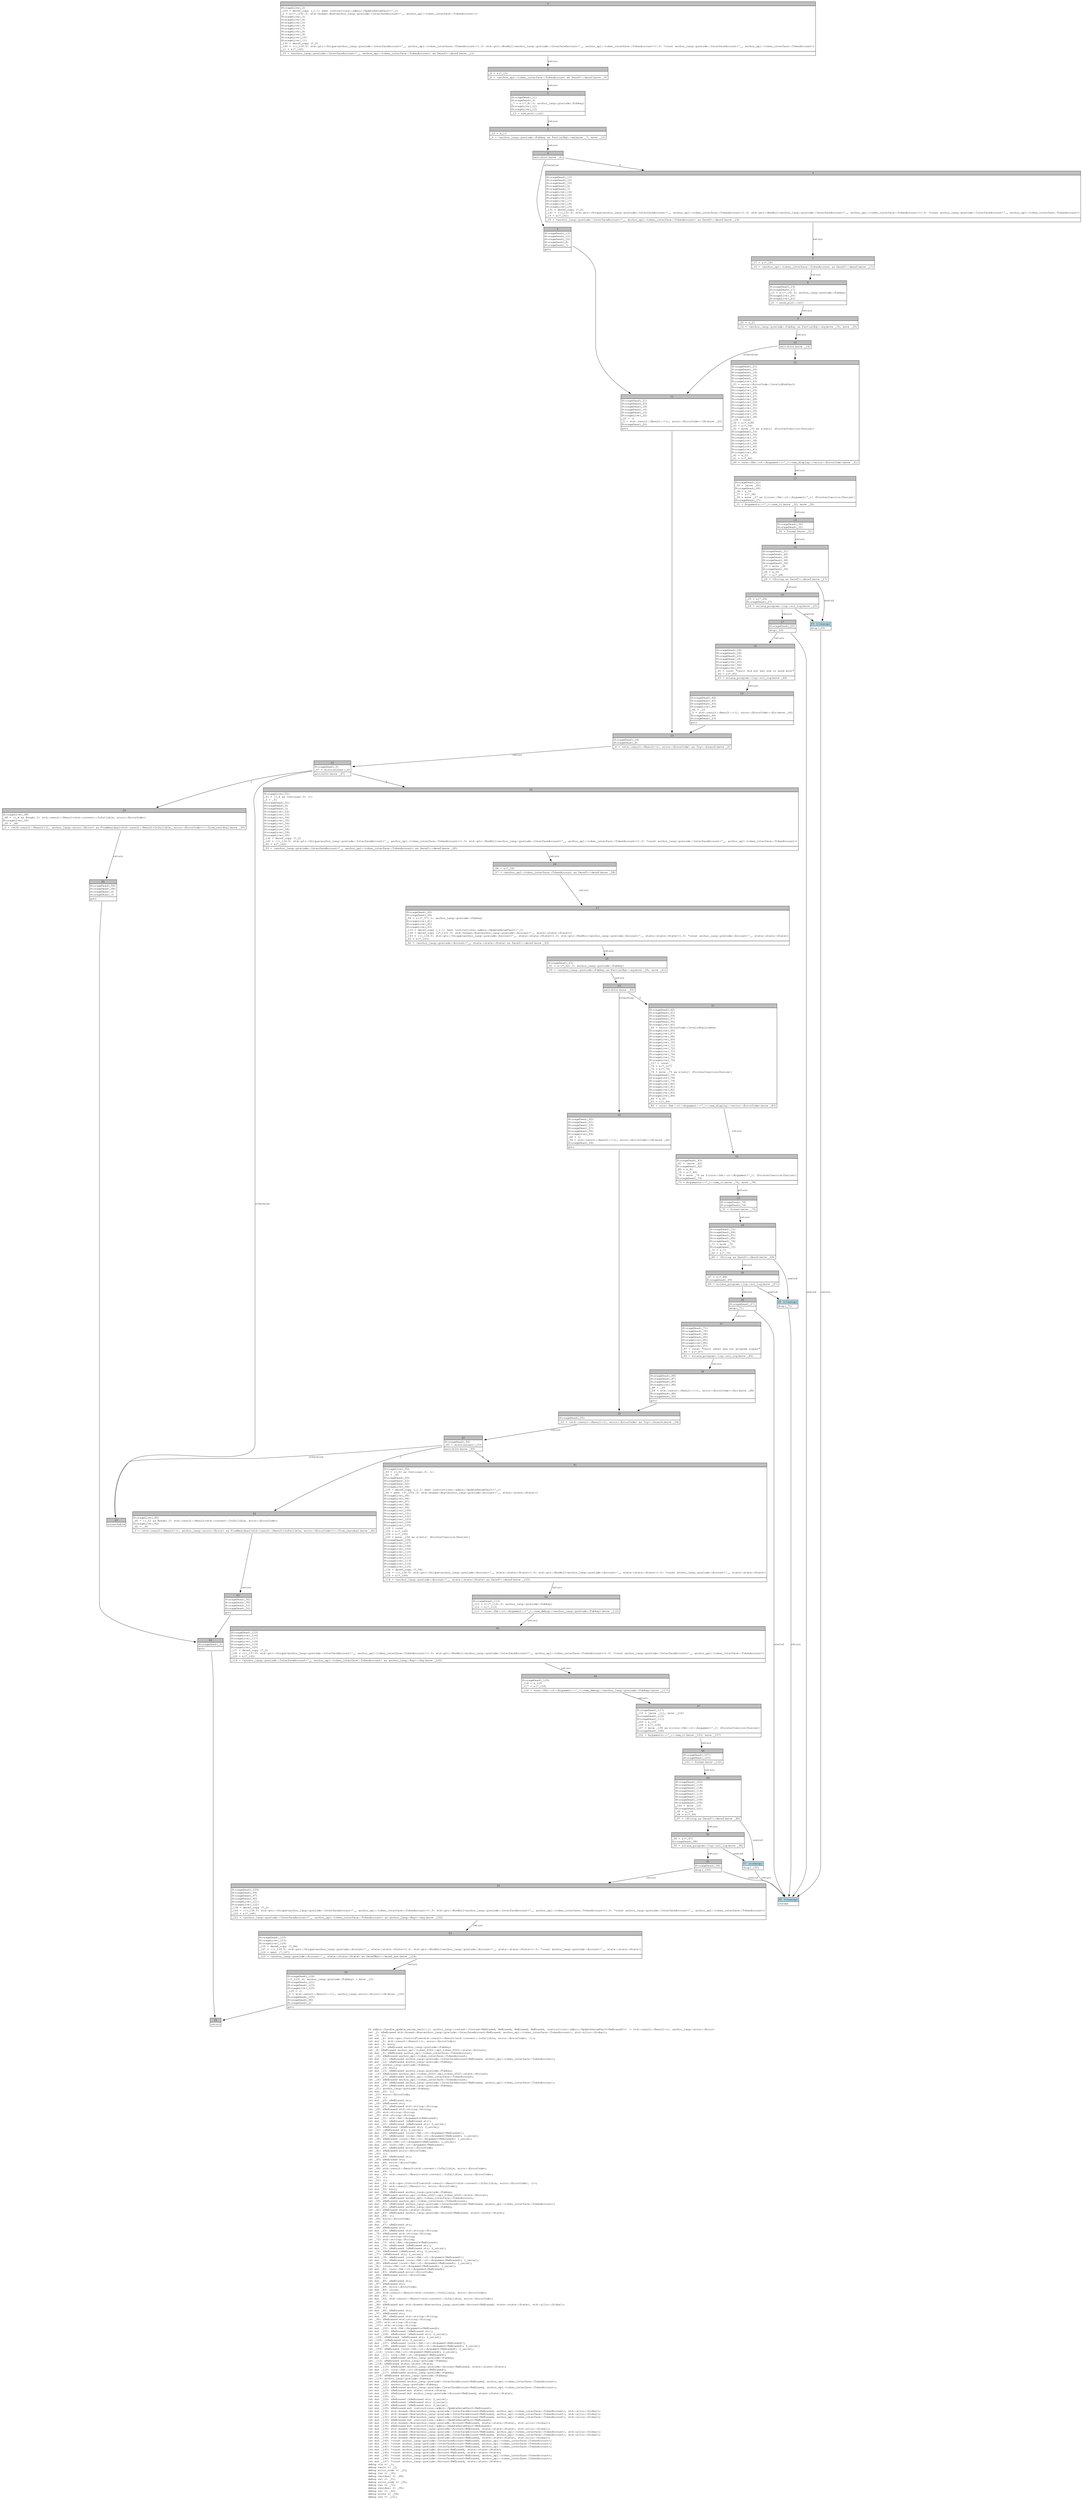 digraph Mir_0_1076 {
    graph [fontname="Courier, monospace"];
    node [fontname="Courier, monospace"];
    edge [fontname="Courier, monospace"];
    label=<fn admin::handle_update_serum_vault(_1: anchor_lang::context::Context&lt;ReErased, ReErased, ReErased, ReErased, instructions::admin::UpdateSerumVault&lt;ReErased&gt;&gt;) -&gt; std::result::Result&lt;(), anchor_lang::error::Error&gt;<br align="left"/>let _2: &amp;ReErased std::boxed::Box&lt;anchor_lang::prelude::InterfaceAccount&lt;ReErased, anchor_spl::token_interface::TokenAccount&gt;, std::alloc::Global&gt;;<br align="left"/>let _3: ();<br align="left"/>let mut _4: std::ops::ControlFlow&lt;std::result::Result&lt;std::convert::Infallible, error::ErrorCode&gt;, ()&gt;;<br align="left"/>let mut _5: std::result::Result&lt;(), error::ErrorCode&gt;;<br align="left"/>let mut _6: bool;<br align="left"/>let mut _7: &amp;ReErased anchor_lang::prelude::Pubkey;<br align="left"/>let _8: &amp;ReErased anchor_spl::token_2022::spl_token_2022::state::Account;<br align="left"/>let mut _9: &amp;ReErased anchor_spl::token_interface::TokenAccount;<br align="left"/>let _10: &amp;ReErased anchor_spl::token_interface::TokenAccount;<br align="left"/>let mut _11: &amp;ReErased anchor_lang::prelude::InterfaceAccount&lt;ReErased, anchor_spl::token_interface::TokenAccount&gt;;<br align="left"/>let mut _12: &amp;ReErased anchor_lang::prelude::Pubkey;<br align="left"/>let _13: anchor_lang::prelude::Pubkey;<br align="left"/>let mut _14: bool;<br align="left"/>let mut _15: &amp;ReErased anchor_lang::prelude::Pubkey;<br align="left"/>let _16: &amp;ReErased anchor_spl::token_2022::spl_token_2022::state::Account;<br align="left"/>let mut _17: &amp;ReErased anchor_spl::token_interface::TokenAccount;<br align="left"/>let _18: &amp;ReErased anchor_spl::token_interface::TokenAccount;<br align="left"/>let mut _19: &amp;ReErased anchor_lang::prelude::InterfaceAccount&lt;ReErased, anchor_spl::token_interface::TokenAccount&gt;;<br align="left"/>let mut _20: &amp;ReErased anchor_lang::prelude::Pubkey;<br align="left"/>let _21: anchor_lang::prelude::Pubkey;<br align="left"/>let mut _22: ();<br align="left"/>let _23: error::ErrorCode;<br align="left"/>let _24: ();<br align="left"/>let mut _25: &amp;ReErased str;<br align="left"/>let _26: &amp;ReErased str;<br align="left"/>let mut _27: &amp;ReErased std::string::String;<br align="left"/>let _28: &amp;ReErased std::string::String;<br align="left"/>let _29: std::string::String;<br align="left"/>let _30: std::string::String;<br align="left"/>let mut _31: std::fmt::Arguments&lt;ReErased&gt;;<br align="left"/>let mut _32: &amp;ReErased [&amp;ReErased str];<br align="left"/>let mut _33: &amp;ReErased [&amp;ReErased str; 2_usize];<br align="left"/>let _34: &amp;ReErased [&amp;ReErased str; 2_usize];<br align="left"/>let _35: [&amp;ReErased str; 2_usize];<br align="left"/>let mut _36: &amp;ReErased [core::fmt::rt::Argument&lt;ReErased&gt;];<br align="left"/>let mut _37: &amp;ReErased [core::fmt::rt::Argument&lt;ReErased&gt;; 1_usize];<br align="left"/>let _38: &amp;ReErased [core::fmt::rt::Argument&lt;ReErased&gt;; 1_usize];<br align="left"/>let _39: [core::fmt::rt::Argument&lt;ReErased&gt;; 1_usize];<br align="left"/>let mut _40: core::fmt::rt::Argument&lt;ReErased&gt;;<br align="left"/>let mut _41: &amp;ReErased error::ErrorCode;<br align="left"/>let _42: &amp;ReErased error::ErrorCode;<br align="left"/>let _43: ();<br align="left"/>let mut _44: &amp;ReErased str;<br align="left"/>let _45: &amp;ReErased str;<br align="left"/>let mut _46: error::ErrorCode;<br align="left"/>let mut _47: isize;<br align="left"/>let _48: std::result::Result&lt;std::convert::Infallible, error::ErrorCode&gt;;<br align="left"/>let mut _49: !;<br align="left"/>let mut _50: std::result::Result&lt;std::convert::Infallible, error::ErrorCode&gt;;<br align="left"/>let _51: ();<br align="left"/>let _52: ();<br align="left"/>let mut _53: std::ops::ControlFlow&lt;std::result::Result&lt;std::convert::Infallible, error::ErrorCode&gt;, ()&gt;;<br align="left"/>let mut _54: std::result::Result&lt;(), error::ErrorCode&gt;;<br align="left"/>let mut _55: bool;<br align="left"/>let mut _56: &amp;ReErased anchor_lang::prelude::Pubkey;<br align="left"/>let _57: &amp;ReErased anchor_spl::token_2022::spl_token_2022::state::Account;<br align="left"/>let mut _58: &amp;ReErased anchor_spl::token_interface::TokenAccount;<br align="left"/>let _59: &amp;ReErased anchor_spl::token_interface::TokenAccount;<br align="left"/>let mut _60: &amp;ReErased anchor_lang::prelude::InterfaceAccount&lt;ReErased, anchor_spl::token_interface::TokenAccount&gt;;<br align="left"/>let mut _61: &amp;ReErased anchor_lang::prelude::Pubkey;<br align="left"/>let _62: &amp;ReErased state::state::State;<br align="left"/>let mut _63: &amp;ReErased anchor_lang::prelude::Account&lt;ReErased, state::state::State&gt;;<br align="left"/>let mut _64: ();<br align="left"/>let _65: error::ErrorCode;<br align="left"/>let _66: ();<br align="left"/>let mut _67: &amp;ReErased str;<br align="left"/>let _68: &amp;ReErased str;<br align="left"/>let mut _69: &amp;ReErased std::string::String;<br align="left"/>let _70: &amp;ReErased std::string::String;<br align="left"/>let _71: std::string::String;<br align="left"/>let _72: std::string::String;<br align="left"/>let mut _73: std::fmt::Arguments&lt;ReErased&gt;;<br align="left"/>let mut _74: &amp;ReErased [&amp;ReErased str];<br align="left"/>let mut _75: &amp;ReErased [&amp;ReErased str; 2_usize];<br align="left"/>let _76: &amp;ReErased [&amp;ReErased str; 2_usize];<br align="left"/>let _77: [&amp;ReErased str; 2_usize];<br align="left"/>let mut _78: &amp;ReErased [core::fmt::rt::Argument&lt;ReErased&gt;];<br align="left"/>let mut _79: &amp;ReErased [core::fmt::rt::Argument&lt;ReErased&gt;; 1_usize];<br align="left"/>let _80: &amp;ReErased [core::fmt::rt::Argument&lt;ReErased&gt;; 1_usize];<br align="left"/>let _81: [core::fmt::rt::Argument&lt;ReErased&gt;; 1_usize];<br align="left"/>let mut _82: core::fmt::rt::Argument&lt;ReErased&gt;;<br align="left"/>let mut _83: &amp;ReErased error::ErrorCode;<br align="left"/>let _84: &amp;ReErased error::ErrorCode;<br align="left"/>let _85: ();<br align="left"/>let mut _86: &amp;ReErased str;<br align="left"/>let _87: &amp;ReErased str;<br align="left"/>let mut _88: error::ErrorCode;<br align="left"/>let mut _89: isize;<br align="left"/>let _90: std::result::Result&lt;std::convert::Infallible, error::ErrorCode&gt;;<br align="left"/>let mut _91: !;<br align="left"/>let mut _92: std::result::Result&lt;std::convert::Infallible, error::ErrorCode&gt;;<br align="left"/>let _93: ();<br align="left"/>let _94: &amp;ReErased mut std::boxed::Box&lt;anchor_lang::prelude::Account&lt;ReErased, state::state::State&gt;, std::alloc::Global&gt;;<br align="left"/>let _95: ();<br align="left"/>let mut _96: &amp;ReErased str;<br align="left"/>let _97: &amp;ReErased str;<br align="left"/>let mut _98: &amp;ReErased std::string::String;<br align="left"/>let _99: &amp;ReErased std::string::String;<br align="left"/>let _100: std::string::String;<br align="left"/>let _101: std::string::String;<br align="left"/>let mut _102: std::fmt::Arguments&lt;ReErased&gt;;<br align="left"/>let mut _103: &amp;ReErased [&amp;ReErased str];<br align="left"/>let mut _104: &amp;ReErased [&amp;ReErased str; 2_usize];<br align="left"/>let _105: &amp;ReErased [&amp;ReErased str; 2_usize];<br align="left"/>let _106: [&amp;ReErased str; 2_usize];<br align="left"/>let mut _107: &amp;ReErased [core::fmt::rt::Argument&lt;ReErased&gt;];<br align="left"/>let mut _108: &amp;ReErased [core::fmt::rt::Argument&lt;ReErased&gt;; 2_usize];<br align="left"/>let _109: &amp;ReErased [core::fmt::rt::Argument&lt;ReErased&gt;; 2_usize];<br align="left"/>let _110: [core::fmt::rt::Argument&lt;ReErased&gt;; 2_usize];<br align="left"/>let mut _111: core::fmt::rt::Argument&lt;ReErased&gt;;<br align="left"/>let mut _112: &amp;ReErased anchor_lang::prelude::Pubkey;<br align="left"/>let _113: &amp;ReErased anchor_lang::prelude::Pubkey;<br align="left"/>let _114: &amp;ReErased state::state::State;<br align="left"/>let mut _115: &amp;ReErased anchor_lang::prelude::Account&lt;ReErased, state::state::State&gt;;<br align="left"/>let mut _116: core::fmt::rt::Argument&lt;ReErased&gt;;<br align="left"/>let mut _117: &amp;ReErased anchor_lang::prelude::Pubkey;<br align="left"/>let _118: &amp;ReErased anchor_lang::prelude::Pubkey;<br align="left"/>let _119: anchor_lang::prelude::Pubkey;<br align="left"/>let mut _120: &amp;ReErased anchor_lang::prelude::InterfaceAccount&lt;ReErased, anchor_spl::token_interface::TokenAccount&gt;;<br align="left"/>let mut _121: anchor_lang::prelude::Pubkey;<br align="left"/>let mut _122: &amp;ReErased anchor_lang::prelude::InterfaceAccount&lt;ReErased, anchor_spl::token_interface::TokenAccount&gt;;<br align="left"/>let mut _123: &amp;ReErased mut state::state::State;<br align="left"/>let mut _124: &amp;ReErased mut anchor_lang::prelude::Account&lt;ReErased, state::state::State&gt;;<br align="left"/>let mut _125: ();<br align="left"/>let mut _126: &amp;ReErased [&amp;ReErased str; 2_usize];<br align="left"/>let mut _127: &amp;ReErased [&amp;ReErased str; 2_usize];<br align="left"/>let mut _128: &amp;ReErased [&amp;ReErased str; 2_usize];<br align="left"/>let mut _129: &amp;ReErased mut instructions::admin::UpdateSerumVault&lt;ReErased&gt;;<br align="left"/>let mut _130: std::boxed::Box&lt;anchor_lang::prelude::InterfaceAccount&lt;ReErased, anchor_spl::token_interface::TokenAccount&gt;, std::alloc::Global&gt;;<br align="left"/>let mut _131: std::boxed::Box&lt;anchor_lang::prelude::InterfaceAccount&lt;ReErased, anchor_spl::token_interface::TokenAccount&gt;, std::alloc::Global&gt;;<br align="left"/>let mut _132: std::boxed::Box&lt;anchor_lang::prelude::InterfaceAccount&lt;ReErased, anchor_spl::token_interface::TokenAccount&gt;, std::alloc::Global&gt;;<br align="left"/>let mut _133: &amp;ReErased mut instructions::admin::UpdateSerumVault&lt;ReErased&gt;;<br align="left"/>let mut _134: std::boxed::Box&lt;anchor_lang::prelude::Account&lt;ReErased, state::state::State&gt;, std::alloc::Global&gt;;<br align="left"/>let mut _135: &amp;ReErased mut instructions::admin::UpdateSerumVault&lt;ReErased&gt;;<br align="left"/>let mut _136: std::boxed::Box&lt;anchor_lang::prelude::Account&lt;ReErased, state::state::State&gt;, std::alloc::Global&gt;;<br align="left"/>let mut _137: std::boxed::Box&lt;anchor_lang::prelude::InterfaceAccount&lt;ReErased, anchor_spl::token_interface::TokenAccount&gt;, std::alloc::Global&gt;;<br align="left"/>let mut _138: std::boxed::Box&lt;anchor_lang::prelude::InterfaceAccount&lt;ReErased, anchor_spl::token_interface::TokenAccount&gt;, std::alloc::Global&gt;;<br align="left"/>let mut _139: std::boxed::Box&lt;anchor_lang::prelude::Account&lt;ReErased, state::state::State&gt;, std::alloc::Global&gt;;<br align="left"/>let mut _140: *const anchor_lang::prelude::InterfaceAccount&lt;ReErased, anchor_spl::token_interface::TokenAccount&gt;;<br align="left"/>let mut _141: *const anchor_lang::prelude::InterfaceAccount&lt;ReErased, anchor_spl::token_interface::TokenAccount&gt;;<br align="left"/>let mut _142: *const anchor_lang::prelude::InterfaceAccount&lt;ReErased, anchor_spl::token_interface::TokenAccount&gt;;<br align="left"/>let mut _143: *const anchor_lang::prelude::Account&lt;ReErased, state::state::State&gt;;<br align="left"/>let mut _144: *const anchor_lang::prelude::Account&lt;ReErased, state::state::State&gt;;<br align="left"/>let mut _145: *const anchor_lang::prelude::InterfaceAccount&lt;ReErased, anchor_spl::token_interface::TokenAccount&gt;;<br align="left"/>let mut _146: *const anchor_lang::prelude::InterfaceAccount&lt;ReErased, anchor_spl::token_interface::TokenAccount&gt;;<br align="left"/>let mut _147: *const anchor_lang::prelude::Account&lt;ReErased, state::state::State&gt;;<br align="left"/>debug ctx =&gt; _1;<br align="left"/>debug vault =&gt; _2;<br align="left"/>debug error_code =&gt; _23;<br align="left"/>debug res =&gt; _30;<br align="left"/>debug residual =&gt; _48;<br align="left"/>debug val =&gt; _51;<br align="left"/>debug error_code =&gt; _65;<br align="left"/>debug res =&gt; _72;<br align="left"/>debug residual =&gt; _90;<br align="left"/>debug val =&gt; _93;<br align="left"/>debug state =&gt; _94;<br align="left"/>debug res =&gt; _101;<br align="left"/>>;
    bb0__0_1076 [shape="none", label=<<table border="0" cellborder="1" cellspacing="0"><tr><td bgcolor="gray" align="center" colspan="1">0</td></tr><tr><td align="left" balign="left">StorageLive(_2)<br/>_129 = deref_copy (_1.1: &amp;mut instructions::admin::UpdateSerumVault&lt;'_&gt;)<br/>_2 = &amp;((*_129).2: std::boxed::Box&lt;anchor_lang::prelude::InterfaceAccount&lt;'_, anchor_spl::token_interface::TokenAccount&gt;&gt;)<br/>StorageLive(_3)<br/>StorageLive(_4)<br/>StorageLive(_5)<br/>StorageLive(_6)<br/>StorageLive(_7)<br/>StorageLive(_8)<br/>StorageLive(_9)<br/>StorageLive(_10)<br/>StorageLive(_11)<br/>_130 = deref_copy (*_2)<br/>_140 = (((_130.0: std::ptr::Unique&lt;anchor_lang::prelude::InterfaceAccount&lt;'_, anchor_spl::token_interface::TokenAccount&gt;&gt;).0: std::ptr::NonNull&lt;anchor_lang::prelude::InterfaceAccount&lt;'_, anchor_spl::token_interface::TokenAccount&gt;&gt;).0: *const anchor_lang::prelude::InterfaceAccount&lt;'_, anchor_spl::token_interface::TokenAccount&gt;)<br/>_11 = &amp;(*_140)<br/></td></tr><tr><td align="left">_10 = &lt;anchor_lang::prelude::InterfaceAccount&lt;'_, anchor_spl::token_interface::TokenAccount&gt; as Deref&gt;::deref(move _11)</td></tr></table>>];
    bb1__0_1076 [shape="none", label=<<table border="0" cellborder="1" cellspacing="0"><tr><td bgcolor="gray" align="center" colspan="1">1</td></tr><tr><td align="left" balign="left">_9 = &amp;(*_10)<br/></td></tr><tr><td align="left">_8 = &lt;anchor_spl::token_interface::TokenAccount as Deref&gt;::deref(move _9)</td></tr></table>>];
    bb2__0_1076 [shape="none", label=<<table border="0" cellborder="1" cellspacing="0"><tr><td bgcolor="gray" align="center" colspan="1">2</td></tr><tr><td align="left" balign="left">StorageDead(_11)<br/>StorageDead(_9)<br/>_7 = &amp;((*_8).0: anchor_lang::prelude::Pubkey)<br/>StorageLive(_12)<br/>StorageLive(_13)<br/></td></tr><tr><td align="left">_13 = srm_mint::id()</td></tr></table>>];
    bb3__0_1076 [shape="none", label=<<table border="0" cellborder="1" cellspacing="0"><tr><td bgcolor="gray" align="center" colspan="1">3</td></tr><tr><td align="left" balign="left">_12 = &amp;_13<br/></td></tr><tr><td align="left">_6 = &lt;anchor_lang::prelude::Pubkey as PartialEq&gt;::eq(move _7, move _12)</td></tr></table>>];
    bb4__0_1076 [shape="none", label=<<table border="0" cellborder="1" cellspacing="0"><tr><td bgcolor="gray" align="center" colspan="1">4</td></tr><tr><td align="left">switchInt(move _6)</td></tr></table>>];
    bb5__0_1076 [shape="none", label=<<table border="0" cellborder="1" cellspacing="0"><tr><td bgcolor="gray" align="center" colspan="1">5</td></tr><tr><td align="left" balign="left">StorageDead(_13)<br/>StorageDead(_12)<br/>StorageDead(_10)<br/>StorageDead(_8)<br/>StorageDead(_7)<br/></td></tr><tr><td align="left">goto</td></tr></table>>];
    bb6__0_1076 [shape="none", label=<<table border="0" cellborder="1" cellspacing="0"><tr><td bgcolor="gray" align="center" colspan="1">6</td></tr><tr><td align="left" balign="left">StorageDead(_13)<br/>StorageDead(_12)<br/>StorageDead(_10)<br/>StorageDead(_8)<br/>StorageDead(_7)<br/>StorageLive(_14)<br/>StorageLive(_15)<br/>StorageLive(_16)<br/>StorageLive(_17)<br/>StorageLive(_18)<br/>StorageLive(_19)<br/>_131 = deref_copy (*_2)<br/>_141 = (((_131.0: std::ptr::Unique&lt;anchor_lang::prelude::InterfaceAccount&lt;'_, anchor_spl::token_interface::TokenAccount&gt;&gt;).0: std::ptr::NonNull&lt;anchor_lang::prelude::InterfaceAccount&lt;'_, anchor_spl::token_interface::TokenAccount&gt;&gt;).0: *const anchor_lang::prelude::InterfaceAccount&lt;'_, anchor_spl::token_interface::TokenAccount&gt;)<br/>_19 = &amp;(*_141)<br/></td></tr><tr><td align="left">_18 = &lt;anchor_lang::prelude::InterfaceAccount&lt;'_, anchor_spl::token_interface::TokenAccount&gt; as Deref&gt;::deref(move _19)</td></tr></table>>];
    bb7__0_1076 [shape="none", label=<<table border="0" cellborder="1" cellspacing="0"><tr><td bgcolor="gray" align="center" colspan="1">7</td></tr><tr><td align="left" balign="left">_17 = &amp;(*_18)<br/></td></tr><tr><td align="left">_16 = &lt;anchor_spl::token_interface::TokenAccount as Deref&gt;::deref(move _17)</td></tr></table>>];
    bb8__0_1076 [shape="none", label=<<table border="0" cellborder="1" cellspacing="0"><tr><td bgcolor="gray" align="center" colspan="1">8</td></tr><tr><td align="left" balign="left">StorageDead(_19)<br/>StorageDead(_17)<br/>_15 = &amp;((*_16).0: anchor_lang::prelude::Pubkey)<br/>StorageLive(_20)<br/>StorageLive(_21)<br/></td></tr><tr><td align="left">_21 = msrm_mint::id()</td></tr></table>>];
    bb9__0_1076 [shape="none", label=<<table border="0" cellborder="1" cellspacing="0"><tr><td bgcolor="gray" align="center" colspan="1">9</td></tr><tr><td align="left" balign="left">_20 = &amp;_21<br/></td></tr><tr><td align="left">_14 = &lt;anchor_lang::prelude::Pubkey as PartialEq&gt;::eq(move _15, move _20)</td></tr></table>>];
    bb10__0_1076 [shape="none", label=<<table border="0" cellborder="1" cellspacing="0"><tr><td bgcolor="gray" align="center" colspan="1">10</td></tr><tr><td align="left">switchInt(move _14)</td></tr></table>>];
    bb11__0_1076 [shape="none", label=<<table border="0" cellborder="1" cellspacing="0"><tr><td bgcolor="gray" align="center" colspan="1">11</td></tr><tr><td align="left" balign="left">StorageDead(_21)<br/>StorageDead(_20)<br/>StorageDead(_18)<br/>StorageDead(_16)<br/>StorageDead(_15)<br/>StorageLive(_22)<br/>_22 = ()<br/>_5 = std::result::Result::&lt;(), error::ErrorCode&gt;::Ok(move _22)<br/>StorageDead(_22)<br/></td></tr><tr><td align="left">goto</td></tr></table>>];
    bb12__0_1076 [shape="none", label=<<table border="0" cellborder="1" cellspacing="0"><tr><td bgcolor="gray" align="center" colspan="1">12</td></tr><tr><td align="left" balign="left">StorageDead(_21)<br/>StorageDead(_20)<br/>StorageDead(_18)<br/>StorageDead(_16)<br/>StorageDead(_15)<br/>StorageLive(_23)<br/>_23 = error::ErrorCode::InvalidSrmVault<br/>StorageLive(_24)<br/>StorageLive(_25)<br/>StorageLive(_26)<br/>StorageLive(_27)<br/>StorageLive(_28)<br/>StorageLive(_29)<br/>StorageLive(_30)<br/>StorageLive(_31)<br/>StorageLive(_32)<br/>StorageLive(_33)<br/>StorageLive(_34)<br/>_128 = const _<br/>_34 = &amp;(*_128)<br/>_33 = &amp;(*_34)<br/>_32 = move _33 as &amp;[&amp;str] (PointerCoercion(Unsize))<br/>StorageDead(_33)<br/>StorageLive(_36)<br/>StorageLive(_37)<br/>StorageLive(_38)<br/>StorageLive(_39)<br/>StorageLive(_40)<br/>StorageLive(_41)<br/>StorageLive(_42)<br/>_42 = &amp;_23<br/>_41 = &amp;(*_42)<br/></td></tr><tr><td align="left">_40 = core::fmt::rt::Argument::&lt;'_&gt;::new_display::&lt;error::ErrorCode&gt;(move _41)</td></tr></table>>];
    bb13__0_1076 [shape="none", label=<<table border="0" cellborder="1" cellspacing="0"><tr><td bgcolor="gray" align="center" colspan="1">13</td></tr><tr><td align="left" balign="left">StorageDead(_41)<br/>_39 = [move _40]<br/>StorageDead(_40)<br/>_38 = &amp;_39<br/>_37 = &amp;(*_38)<br/>_36 = move _37 as &amp;[core::fmt::rt::Argument&lt;'_&gt;] (PointerCoercion(Unsize))<br/>StorageDead(_37)<br/></td></tr><tr><td align="left">_31 = Arguments::&lt;'_&gt;::new_v1(move _32, move _36)</td></tr></table>>];
    bb14__0_1076 [shape="none", label=<<table border="0" cellborder="1" cellspacing="0"><tr><td bgcolor="gray" align="center" colspan="1">14</td></tr><tr><td align="left" balign="left">StorageDead(_36)<br/>StorageDead(_32)<br/></td></tr><tr><td align="left">_30 = format(move _31)</td></tr></table>>];
    bb15__0_1076 [shape="none", label=<<table border="0" cellborder="1" cellspacing="0"><tr><td bgcolor="gray" align="center" colspan="1">15</td></tr><tr><td align="left" balign="left">StorageDead(_31)<br/>StorageDead(_42)<br/>StorageDead(_39)<br/>StorageDead(_38)<br/>StorageDead(_34)<br/>_29 = move _30<br/>StorageDead(_30)<br/>_28 = &amp;_29<br/>_27 = &amp;(*_28)<br/></td></tr><tr><td align="left">_26 = &lt;String as Deref&gt;::deref(move _27)</td></tr></table>>];
    bb16__0_1076 [shape="none", label=<<table border="0" cellborder="1" cellspacing="0"><tr><td bgcolor="gray" align="center" colspan="1">16</td></tr><tr><td align="left" balign="left">_25 = &amp;(*_26)<br/>StorageDead(_27)<br/></td></tr><tr><td align="left">_24 = solana_program::log::sol_log(move _25)</td></tr></table>>];
    bb17__0_1076 [shape="none", label=<<table border="0" cellborder="1" cellspacing="0"><tr><td bgcolor="gray" align="center" colspan="1">17</td></tr><tr><td align="left" balign="left">StorageDead(_25)<br/></td></tr><tr><td align="left">drop(_29)</td></tr></table>>];
    bb18__0_1076 [shape="none", label=<<table border="0" cellborder="1" cellspacing="0"><tr><td bgcolor="gray" align="center" colspan="1">18</td></tr><tr><td align="left" balign="left">StorageDead(_29)<br/>StorageDead(_28)<br/>StorageDead(_26)<br/>StorageDead(_24)<br/>StorageLive(_43)<br/>StorageLive(_44)<br/>StorageLive(_45)<br/>_45 = const &quot;vault did not hav srm or msrm mint&quot;<br/>_44 = &amp;(*_45)<br/></td></tr><tr><td align="left">_43 = solana_program::log::sol_log(move _44)</td></tr></table>>];
    bb19__0_1076 [shape="none", label=<<table border="0" cellborder="1" cellspacing="0"><tr><td bgcolor="gray" align="center" colspan="1">19</td></tr><tr><td align="left" balign="left">StorageDead(_44)<br/>StorageDead(_45)<br/>StorageDead(_43)<br/>StorageLive(_46)<br/>_46 = _23<br/>_5 = std::result::Result::&lt;(), error::ErrorCode&gt;::Err(move _46)<br/>StorageDead(_46)<br/>StorageDead(_23)<br/></td></tr><tr><td align="left">goto</td></tr></table>>];
    bb20__0_1076 [shape="none", label=<<table border="0" cellborder="1" cellspacing="0"><tr><td bgcolor="gray" align="center" colspan="1">20</td></tr><tr><td align="left" balign="left">StorageDead(_14)<br/>StorageDead(_6)<br/></td></tr><tr><td align="left">_4 = &lt;std::result::Result&lt;(), error::ErrorCode&gt; as Try&gt;::branch(move _5)</td></tr></table>>];
    bb21__0_1076 [shape="none", label=<<table border="0" cellborder="1" cellspacing="0"><tr><td bgcolor="gray" align="center" colspan="1">21</td></tr><tr><td align="left" balign="left">StorageDead(_5)<br/>_47 = discriminant(_4)<br/></td></tr><tr><td align="left">switchInt(move _47)</td></tr></table>>];
    bb22__0_1076 [shape="none", label=<<table border="0" cellborder="1" cellspacing="0"><tr><td bgcolor="gray" align="center" colspan="1">22</td></tr><tr><td align="left" balign="left">StorageLive(_51)<br/>_51 = ((_4 as Continue).0: ())<br/>_3 = _51<br/>StorageDead(_51)<br/>StorageDead(_4)<br/>StorageDead(_3)<br/>StorageLive(_52)<br/>StorageLive(_53)<br/>StorageLive(_54)<br/>StorageLive(_55)<br/>StorageLive(_56)<br/>StorageLive(_57)<br/>StorageLive(_58)<br/>StorageLive(_59)<br/>StorageLive(_60)<br/>_132 = deref_copy (*_2)<br/>_142 = (((_132.0: std::ptr::Unique&lt;anchor_lang::prelude::InterfaceAccount&lt;'_, anchor_spl::token_interface::TokenAccount&gt;&gt;).0: std::ptr::NonNull&lt;anchor_lang::prelude::InterfaceAccount&lt;'_, anchor_spl::token_interface::TokenAccount&gt;&gt;).0: *const anchor_lang::prelude::InterfaceAccount&lt;'_, anchor_spl::token_interface::TokenAccount&gt;)<br/>_60 = &amp;(*_142)<br/></td></tr><tr><td align="left">_59 = &lt;anchor_lang::prelude::InterfaceAccount&lt;'_, anchor_spl::token_interface::TokenAccount&gt; as Deref&gt;::deref(move _60)</td></tr></table>>];
    bb23__0_1076 [shape="none", label=<<table border="0" cellborder="1" cellspacing="0"><tr><td bgcolor="gray" align="center" colspan="1">23</td></tr><tr><td align="left">unreachable</td></tr></table>>];
    bb24__0_1076 [shape="none", label=<<table border="0" cellborder="1" cellspacing="0"><tr><td bgcolor="gray" align="center" colspan="1">24</td></tr><tr><td align="left" balign="left">StorageLive(_48)<br/>_48 = ((_4 as Break).0: std::result::Result&lt;std::convert::Infallible, error::ErrorCode&gt;)<br/>StorageLive(_50)<br/>_50 = _48<br/></td></tr><tr><td align="left">_0 = &lt;std::result::Result&lt;(), anchor_lang::error::Error&gt; as FromResidual&lt;std::result::Result&lt;Infallible, error::ErrorCode&gt;&gt;&gt;::from_residual(move _50)</td></tr></table>>];
    bb25__0_1076 [shape="none", label=<<table border="0" cellborder="1" cellspacing="0"><tr><td bgcolor="gray" align="center" colspan="1">25</td></tr><tr><td align="left" balign="left">StorageDead(_50)<br/>StorageDead(_48)<br/>StorageDead(_4)<br/>StorageDead(_3)<br/></td></tr><tr><td align="left">goto</td></tr></table>>];
    bb26__0_1076 [shape="none", label=<<table border="0" cellborder="1" cellspacing="0"><tr><td bgcolor="gray" align="center" colspan="1">26</td></tr><tr><td align="left" balign="left">_58 = &amp;(*_59)<br/></td></tr><tr><td align="left">_57 = &lt;anchor_spl::token_interface::TokenAccount as Deref&gt;::deref(move _58)</td></tr></table>>];
    bb27__0_1076 [shape="none", label=<<table border="0" cellborder="1" cellspacing="0"><tr><td bgcolor="gray" align="center" colspan="1">27</td></tr><tr><td align="left" balign="left">StorageDead(_60)<br/>StorageDead(_58)<br/>_56 = &amp;((*_57).1: anchor_lang::prelude::Pubkey)<br/>StorageLive(_61)<br/>StorageLive(_62)<br/>StorageLive(_63)<br/>_133 = deref_copy (_1.1: &amp;mut instructions::admin::UpdateSerumVault&lt;'_&gt;)<br/>_134 = deref_copy ((*_133).0: std::boxed::Box&lt;anchor_lang::prelude::Account&lt;'_, state::state::State&gt;&gt;)<br/>_143 = (((_134.0: std::ptr::Unique&lt;anchor_lang::prelude::Account&lt;'_, state::state::State&gt;&gt;).0: std::ptr::NonNull&lt;anchor_lang::prelude::Account&lt;'_, state::state::State&gt;&gt;).0: *const anchor_lang::prelude::Account&lt;'_, state::state::State&gt;)<br/>_63 = &amp;(*_143)<br/></td></tr><tr><td align="left">_62 = &lt;anchor_lang::prelude::Account&lt;'_, state::state::State&gt; as Deref&gt;::deref(move _63)</td></tr></table>>];
    bb28__0_1076 [shape="none", label=<<table border="0" cellborder="1" cellspacing="0"><tr><td bgcolor="gray" align="center" colspan="1">28</td></tr><tr><td align="left" balign="left">StorageDead(_63)<br/>_61 = &amp;((*_62).3: anchor_lang::prelude::Pubkey)<br/></td></tr><tr><td align="left">_55 = &lt;anchor_lang::prelude::Pubkey as PartialEq&gt;::eq(move _56, move _61)</td></tr></table>>];
    bb29__0_1076 [shape="none", label=<<table border="0" cellborder="1" cellspacing="0"><tr><td bgcolor="gray" align="center" colspan="1">29</td></tr><tr><td align="left">switchInt(move _55)</td></tr></table>>];
    bb30__0_1076 [shape="none", label=<<table border="0" cellborder="1" cellspacing="0"><tr><td bgcolor="gray" align="center" colspan="1">30</td></tr><tr><td align="left" balign="left">StorageDead(_62)<br/>StorageDead(_61)<br/>StorageDead(_59)<br/>StorageDead(_57)<br/>StorageDead(_56)<br/>StorageLive(_64)<br/>_64 = ()<br/>_54 = std::result::Result::&lt;(), error::ErrorCode&gt;::Ok(move _64)<br/>StorageDead(_64)<br/></td></tr><tr><td align="left">goto</td></tr></table>>];
    bb31__0_1076 [shape="none", label=<<table border="0" cellborder="1" cellspacing="0"><tr><td bgcolor="gray" align="center" colspan="1">31</td></tr><tr><td align="left" balign="left">StorageDead(_62)<br/>StorageDead(_61)<br/>StorageDead(_59)<br/>StorageDead(_57)<br/>StorageDead(_56)<br/>StorageLive(_65)<br/>_65 = error::ErrorCode::InvalidVaultOwner<br/>StorageLive(_66)<br/>StorageLive(_67)<br/>StorageLive(_68)<br/>StorageLive(_69)<br/>StorageLive(_70)<br/>StorageLive(_71)<br/>StorageLive(_72)<br/>StorageLive(_73)<br/>StorageLive(_74)<br/>StorageLive(_75)<br/>StorageLive(_76)<br/>_127 = const _<br/>_76 = &amp;(*_127)<br/>_75 = &amp;(*_76)<br/>_74 = move _75 as &amp;[&amp;str] (PointerCoercion(Unsize))<br/>StorageDead(_75)<br/>StorageLive(_78)<br/>StorageLive(_79)<br/>StorageLive(_80)<br/>StorageLive(_81)<br/>StorageLive(_82)<br/>StorageLive(_83)<br/>StorageLive(_84)<br/>_84 = &amp;_65<br/>_83 = &amp;(*_84)<br/></td></tr><tr><td align="left">_82 = core::fmt::rt::Argument::&lt;'_&gt;::new_display::&lt;error::ErrorCode&gt;(move _83)</td></tr></table>>];
    bb32__0_1076 [shape="none", label=<<table border="0" cellborder="1" cellspacing="0"><tr><td bgcolor="gray" align="center" colspan="1">32</td></tr><tr><td align="left" balign="left">StorageDead(_83)<br/>_81 = [move _82]<br/>StorageDead(_82)<br/>_80 = &amp;_81<br/>_79 = &amp;(*_80)<br/>_78 = move _79 as &amp;[core::fmt::rt::Argument&lt;'_&gt;] (PointerCoercion(Unsize))<br/>StorageDead(_79)<br/></td></tr><tr><td align="left">_73 = Arguments::&lt;'_&gt;::new_v1(move _74, move _78)</td></tr></table>>];
    bb33__0_1076 [shape="none", label=<<table border="0" cellborder="1" cellspacing="0"><tr><td bgcolor="gray" align="center" colspan="1">33</td></tr><tr><td align="left" balign="left">StorageDead(_78)<br/>StorageDead(_74)<br/></td></tr><tr><td align="left">_72 = format(move _73)</td></tr></table>>];
    bb34__0_1076 [shape="none", label=<<table border="0" cellborder="1" cellspacing="0"><tr><td bgcolor="gray" align="center" colspan="1">34</td></tr><tr><td align="left" balign="left">StorageDead(_73)<br/>StorageDead(_84)<br/>StorageDead(_81)<br/>StorageDead(_80)<br/>StorageDead(_76)<br/>_71 = move _72<br/>StorageDead(_72)<br/>_70 = &amp;_71<br/>_69 = &amp;(*_70)<br/></td></tr><tr><td align="left">_68 = &lt;String as Deref&gt;::deref(move _69)</td></tr></table>>];
    bb35__0_1076 [shape="none", label=<<table border="0" cellborder="1" cellspacing="0"><tr><td bgcolor="gray" align="center" colspan="1">35</td></tr><tr><td align="left" balign="left">_67 = &amp;(*_68)<br/>StorageDead(_69)<br/></td></tr><tr><td align="left">_66 = solana_program::log::sol_log(move _67)</td></tr></table>>];
    bb36__0_1076 [shape="none", label=<<table border="0" cellborder="1" cellspacing="0"><tr><td bgcolor="gray" align="center" colspan="1">36</td></tr><tr><td align="left" balign="left">StorageDead(_67)<br/></td></tr><tr><td align="left">drop(_71)</td></tr></table>>];
    bb37__0_1076 [shape="none", label=<<table border="0" cellborder="1" cellspacing="0"><tr><td bgcolor="gray" align="center" colspan="1">37</td></tr><tr><td align="left" balign="left">StorageDead(_71)<br/>StorageDead(_70)<br/>StorageDead(_68)<br/>StorageDead(_66)<br/>StorageLive(_85)<br/>StorageLive(_86)<br/>StorageLive(_87)<br/>_87 = const &quot;vault owner was not program signer&quot;<br/>_86 = &amp;(*_87)<br/></td></tr><tr><td align="left">_85 = solana_program::log::sol_log(move _86)</td></tr></table>>];
    bb38__0_1076 [shape="none", label=<<table border="0" cellborder="1" cellspacing="0"><tr><td bgcolor="gray" align="center" colspan="1">38</td></tr><tr><td align="left" balign="left">StorageDead(_86)<br/>StorageDead(_87)<br/>StorageDead(_85)<br/>StorageLive(_88)<br/>_88 = _65<br/>_54 = std::result::Result::&lt;(), error::ErrorCode&gt;::Err(move _88)<br/>StorageDead(_88)<br/>StorageDead(_65)<br/></td></tr><tr><td align="left">goto</td></tr></table>>];
    bb39__0_1076 [shape="none", label=<<table border="0" cellborder="1" cellspacing="0"><tr><td bgcolor="gray" align="center" colspan="1">39</td></tr><tr><td align="left" balign="left">StorageDead(_55)<br/></td></tr><tr><td align="left">_53 = &lt;std::result::Result&lt;(), error::ErrorCode&gt; as Try&gt;::branch(move _54)</td></tr></table>>];
    bb40__0_1076 [shape="none", label=<<table border="0" cellborder="1" cellspacing="0"><tr><td bgcolor="gray" align="center" colspan="1">40</td></tr><tr><td align="left" balign="left">StorageDead(_54)<br/>_89 = discriminant(_53)<br/></td></tr><tr><td align="left">switchInt(move _89)</td></tr></table>>];
    bb41__0_1076 [shape="none", label=<<table border="0" cellborder="1" cellspacing="0"><tr><td bgcolor="gray" align="center" colspan="1">41</td></tr><tr><td align="left" balign="left">StorageLive(_93)<br/>_93 = ((_53 as Continue).0: ())<br/>_52 = _93<br/>StorageDead(_93)<br/>StorageDead(_53)<br/>StorageDead(_52)<br/>StorageLive(_94)<br/>_135 = deref_copy (_1.1: &amp;mut instructions::admin::UpdateSerumVault&lt;'_&gt;)<br/>_94 = &amp;mut ((*_135).0: std::boxed::Box&lt;anchor_lang::prelude::Account&lt;'_, state::state::State&gt;&gt;)<br/>StorageLive(_95)<br/>StorageLive(_96)<br/>StorageLive(_97)<br/>StorageLive(_98)<br/>StorageLive(_99)<br/>StorageLive(_100)<br/>StorageLive(_101)<br/>StorageLive(_102)<br/>StorageLive(_103)<br/>StorageLive(_104)<br/>StorageLive(_105)<br/>_126 = const _<br/>_105 = &amp;(*_126)<br/>_104 = &amp;(*_105)<br/>_103 = move _104 as &amp;[&amp;str] (PointerCoercion(Unsize))<br/>StorageDead(_104)<br/>StorageLive(_107)<br/>StorageLive(_108)<br/>StorageLive(_109)<br/>StorageLive(_110)<br/>StorageLive(_111)<br/>StorageLive(_112)<br/>StorageLive(_113)<br/>StorageLive(_114)<br/>StorageLive(_115)<br/>_136 = deref_copy (*_94)<br/>_144 = (((_136.0: std::ptr::Unique&lt;anchor_lang::prelude::Account&lt;'_, state::state::State&gt;&gt;).0: std::ptr::NonNull&lt;anchor_lang::prelude::Account&lt;'_, state::state::State&gt;&gt;).0: *const anchor_lang::prelude::Account&lt;'_, state::state::State&gt;)<br/>_115 = &amp;(*_144)<br/></td></tr><tr><td align="left">_114 = &lt;anchor_lang::prelude::Account&lt;'_, state::state::State&gt; as Deref&gt;::deref(move _115)</td></tr></table>>];
    bb42__0_1076 [shape="none", label=<<table border="0" cellborder="1" cellspacing="0"><tr><td bgcolor="gray" align="center" colspan="1">42</td></tr><tr><td align="left" balign="left">StorageLive(_90)<br/>_90 = ((_53 as Break).0: std::result::Result&lt;std::convert::Infallible, error::ErrorCode&gt;)<br/>StorageLive(_92)<br/>_92 = _90<br/></td></tr><tr><td align="left">_0 = &lt;std::result::Result&lt;(), anchor_lang::error::Error&gt; as FromResidual&lt;std::result::Result&lt;Infallible, error::ErrorCode&gt;&gt;&gt;::from_residual(move _92)</td></tr></table>>];
    bb43__0_1076 [shape="none", label=<<table border="0" cellborder="1" cellspacing="0"><tr><td bgcolor="gray" align="center" colspan="1">43</td></tr><tr><td align="left" balign="left">StorageDead(_92)<br/>StorageDead(_90)<br/>StorageDead(_53)<br/>StorageDead(_52)<br/></td></tr><tr><td align="left">goto</td></tr></table>>];
    bb44__0_1076 [shape="none", label=<<table border="0" cellborder="1" cellspacing="0"><tr><td bgcolor="gray" align="center" colspan="1">44</td></tr><tr><td align="left" balign="left">StorageDead(_115)<br/>_113 = &amp;((*_114).4: anchor_lang::prelude::Pubkey)<br/>_112 = &amp;(*_113)<br/></td></tr><tr><td align="left">_111 = core::fmt::rt::Argument::&lt;'_&gt;::new_debug::&lt;anchor_lang::prelude::Pubkey&gt;(move _112)</td></tr></table>>];
    bb45__0_1076 [shape="none", label=<<table border="0" cellborder="1" cellspacing="0"><tr><td bgcolor="gray" align="center" colspan="1">45</td></tr><tr><td align="left" balign="left">StorageDead(_112)<br/>StorageLive(_116)<br/>StorageLive(_117)<br/>StorageLive(_118)<br/>StorageLive(_119)<br/>StorageLive(_120)<br/>_137 = deref_copy (*_2)<br/>_145 = (((_137.0: std::ptr::Unique&lt;anchor_lang::prelude::InterfaceAccount&lt;'_, anchor_spl::token_interface::TokenAccount&gt;&gt;).0: std::ptr::NonNull&lt;anchor_lang::prelude::InterfaceAccount&lt;'_, anchor_spl::token_interface::TokenAccount&gt;&gt;).0: *const anchor_lang::prelude::InterfaceAccount&lt;'_, anchor_spl::token_interface::TokenAccount&gt;)<br/>_120 = &amp;(*_145)<br/></td></tr><tr><td align="left">_119 = &lt;anchor_lang::prelude::InterfaceAccount&lt;'_, anchor_spl::token_interface::TokenAccount&gt; as anchor_lang::Key&gt;::key(move _120)</td></tr></table>>];
    bb46__0_1076 [shape="none", label=<<table border="0" cellborder="1" cellspacing="0"><tr><td bgcolor="gray" align="center" colspan="1">46</td></tr><tr><td align="left" balign="left">StorageDead(_120)<br/>_118 = &amp;_119<br/>_117 = &amp;(*_118)<br/></td></tr><tr><td align="left">_116 = core::fmt::rt::Argument::&lt;'_&gt;::new_debug::&lt;anchor_lang::prelude::Pubkey&gt;(move _117)</td></tr></table>>];
    bb47__0_1076 [shape="none", label=<<table border="0" cellborder="1" cellspacing="0"><tr><td bgcolor="gray" align="center" colspan="1">47</td></tr><tr><td align="left" balign="left">StorageDead(_117)<br/>_110 = [move _111, move _116]<br/>StorageDead(_116)<br/>StorageDead(_111)<br/>_109 = &amp;_110<br/>_108 = &amp;(*_109)<br/>_107 = move _108 as &amp;[core::fmt::rt::Argument&lt;'_&gt;] (PointerCoercion(Unsize))<br/>StorageDead(_108)<br/></td></tr><tr><td align="left">_102 = Arguments::&lt;'_&gt;::new_v1(move _103, move _107)</td></tr></table>>];
    bb48__0_1076 [shape="none", label=<<table border="0" cellborder="1" cellspacing="0"><tr><td bgcolor="gray" align="center" colspan="1">48</td></tr><tr><td align="left" balign="left">StorageDead(_107)<br/>StorageDead(_103)<br/></td></tr><tr><td align="left">_101 = format(move _102)</td></tr></table>>];
    bb49__0_1076 [shape="none", label=<<table border="0" cellborder="1" cellspacing="0"><tr><td bgcolor="gray" align="center" colspan="1">49</td></tr><tr><td align="left" balign="left">StorageDead(_102)<br/>StorageDead(_119)<br/>StorageDead(_118)<br/>StorageDead(_114)<br/>StorageDead(_113)<br/>StorageDead(_110)<br/>StorageDead(_109)<br/>StorageDead(_105)<br/>_100 = move _101<br/>StorageDead(_101)<br/>_99 = &amp;_100<br/>_98 = &amp;(*_99)<br/></td></tr><tr><td align="left">_97 = &lt;String as Deref&gt;::deref(move _98)</td></tr></table>>];
    bb50__0_1076 [shape="none", label=<<table border="0" cellborder="1" cellspacing="0"><tr><td bgcolor="gray" align="center" colspan="1">50</td></tr><tr><td align="left" balign="left">_96 = &amp;(*_97)<br/>StorageDead(_98)<br/></td></tr><tr><td align="left">_95 = solana_program::log::sol_log(move _96)</td></tr></table>>];
    bb51__0_1076 [shape="none", label=<<table border="0" cellborder="1" cellspacing="0"><tr><td bgcolor="gray" align="center" colspan="1">51</td></tr><tr><td align="left" balign="left">StorageDead(_96)<br/></td></tr><tr><td align="left">drop(_100)</td></tr></table>>];
    bb52__0_1076 [shape="none", label=<<table border="0" cellborder="1" cellspacing="0"><tr><td bgcolor="gray" align="center" colspan="1">52</td></tr><tr><td align="left" balign="left">StorageDead(_100)<br/>StorageDead(_99)<br/>StorageDead(_97)<br/>StorageDead(_95)<br/>StorageLive(_121)<br/>StorageLive(_122)<br/>_138 = deref_copy (*_2)<br/>_146 = (((_138.0: std::ptr::Unique&lt;anchor_lang::prelude::InterfaceAccount&lt;'_, anchor_spl::token_interface::TokenAccount&gt;&gt;).0: std::ptr::NonNull&lt;anchor_lang::prelude::InterfaceAccount&lt;'_, anchor_spl::token_interface::TokenAccount&gt;&gt;).0: *const anchor_lang::prelude::InterfaceAccount&lt;'_, anchor_spl::token_interface::TokenAccount&gt;)<br/>_122 = &amp;(*_146)<br/></td></tr><tr><td align="left">_121 = &lt;anchor_lang::prelude::InterfaceAccount&lt;'_, anchor_spl::token_interface::TokenAccount&gt; as anchor_lang::Key&gt;::key(move _122)</td></tr></table>>];
    bb53__0_1076 [shape="none", label=<<table border="0" cellborder="1" cellspacing="0"><tr><td bgcolor="gray" align="center" colspan="1">53</td></tr><tr><td align="left" balign="left">StorageDead(_122)<br/>StorageLive(_123)<br/>StorageLive(_124)<br/>_139 = deref_copy (*_94)<br/>_147 = (((_139.0: std::ptr::Unique&lt;anchor_lang::prelude::Account&lt;'_, state::state::State&gt;&gt;).0: std::ptr::NonNull&lt;anchor_lang::prelude::Account&lt;'_, state::state::State&gt;&gt;).0: *const anchor_lang::prelude::Account&lt;'_, state::state::State&gt;)<br/>_124 = &amp;mut (*_147)<br/></td></tr><tr><td align="left">_123 = &lt;anchor_lang::prelude::Account&lt;'_, state::state::State&gt; as DerefMut&gt;::deref_mut(move _124)</td></tr></table>>];
    bb54__0_1076 [shape="none", label=<<table border="0" cellborder="1" cellspacing="0"><tr><td bgcolor="gray" align="center" colspan="1">54</td></tr><tr><td align="left" balign="left">StorageDead(_124)<br/>((*_123).4: anchor_lang::prelude::Pubkey) = move _121<br/>StorageDead(_121)<br/>StorageDead(_123)<br/>StorageLive(_125)<br/>_125 = ()<br/>_0 = std::result::Result::&lt;(), anchor_lang::error::Error&gt;::Ok(move _125)<br/>StorageDead(_125)<br/>StorageDead(_94)<br/>StorageDead(_2)<br/></td></tr><tr><td align="left">goto</td></tr></table>>];
    bb55__0_1076 [shape="none", label=<<table border="0" cellborder="1" cellspacing="0"><tr><td bgcolor="gray" align="center" colspan="1">55</td></tr><tr><td align="left" balign="left">StorageDead(_2)<br/></td></tr><tr><td align="left">goto</td></tr></table>>];
    bb56__0_1076 [shape="none", label=<<table border="0" cellborder="1" cellspacing="0"><tr><td bgcolor="gray" align="center" colspan="1">56</td></tr><tr><td align="left">return</td></tr></table>>];
    bb57__0_1076 [shape="none", label=<<table border="0" cellborder="1" cellspacing="0"><tr><td bgcolor="lightblue" align="center" colspan="1">57 (cleanup)</td></tr><tr><td align="left">drop(_100)</td></tr></table>>];
    bb58__0_1076 [shape="none", label=<<table border="0" cellborder="1" cellspacing="0"><tr><td bgcolor="lightblue" align="center" colspan="1">58 (cleanup)</td></tr><tr><td align="left">drop(_71)</td></tr></table>>];
    bb59__0_1076 [shape="none", label=<<table border="0" cellborder="1" cellspacing="0"><tr><td bgcolor="lightblue" align="center" colspan="1">59 (cleanup)</td></tr><tr><td align="left">drop(_29)</td></tr></table>>];
    bb60__0_1076 [shape="none", label=<<table border="0" cellborder="1" cellspacing="0"><tr><td bgcolor="lightblue" align="center" colspan="1">60 (cleanup)</td></tr><tr><td align="left">resume</td></tr></table>>];
    bb0__0_1076 -> bb1__0_1076 [label="return"];
    bb1__0_1076 -> bb2__0_1076 [label="return"];
    bb2__0_1076 -> bb3__0_1076 [label="return"];
    bb3__0_1076 -> bb4__0_1076 [label="return"];
    bb4__0_1076 -> bb6__0_1076 [label="0"];
    bb4__0_1076 -> bb5__0_1076 [label="otherwise"];
    bb5__0_1076 -> bb11__0_1076 [label=""];
    bb6__0_1076 -> bb7__0_1076 [label="return"];
    bb7__0_1076 -> bb8__0_1076 [label="return"];
    bb8__0_1076 -> bb9__0_1076 [label="return"];
    bb9__0_1076 -> bb10__0_1076 [label="return"];
    bb10__0_1076 -> bb12__0_1076 [label="0"];
    bb10__0_1076 -> bb11__0_1076 [label="otherwise"];
    bb11__0_1076 -> bb20__0_1076 [label=""];
    bb12__0_1076 -> bb13__0_1076 [label="return"];
    bb13__0_1076 -> bb14__0_1076 [label="return"];
    bb14__0_1076 -> bb15__0_1076 [label="return"];
    bb15__0_1076 -> bb16__0_1076 [label="return"];
    bb15__0_1076 -> bb59__0_1076 [label="unwind"];
    bb16__0_1076 -> bb17__0_1076 [label="return"];
    bb16__0_1076 -> bb59__0_1076 [label="unwind"];
    bb17__0_1076 -> bb18__0_1076 [label="return"];
    bb17__0_1076 -> bb60__0_1076 [label="unwind"];
    bb18__0_1076 -> bb19__0_1076 [label="return"];
    bb19__0_1076 -> bb20__0_1076 [label=""];
    bb20__0_1076 -> bb21__0_1076 [label="return"];
    bb21__0_1076 -> bb22__0_1076 [label="0"];
    bb21__0_1076 -> bb24__0_1076 [label="1"];
    bb21__0_1076 -> bb23__0_1076 [label="otherwise"];
    bb22__0_1076 -> bb26__0_1076 [label="return"];
    bb24__0_1076 -> bb25__0_1076 [label="return"];
    bb25__0_1076 -> bb55__0_1076 [label=""];
    bb26__0_1076 -> bb27__0_1076 [label="return"];
    bb27__0_1076 -> bb28__0_1076 [label="return"];
    bb28__0_1076 -> bb29__0_1076 [label="return"];
    bb29__0_1076 -> bb31__0_1076 [label="0"];
    bb29__0_1076 -> bb30__0_1076 [label="otherwise"];
    bb30__0_1076 -> bb39__0_1076 [label=""];
    bb31__0_1076 -> bb32__0_1076 [label="return"];
    bb32__0_1076 -> bb33__0_1076 [label="return"];
    bb33__0_1076 -> bb34__0_1076 [label="return"];
    bb34__0_1076 -> bb35__0_1076 [label="return"];
    bb34__0_1076 -> bb58__0_1076 [label="unwind"];
    bb35__0_1076 -> bb36__0_1076 [label="return"];
    bb35__0_1076 -> bb58__0_1076 [label="unwind"];
    bb36__0_1076 -> bb37__0_1076 [label="return"];
    bb36__0_1076 -> bb60__0_1076 [label="unwind"];
    bb37__0_1076 -> bb38__0_1076 [label="return"];
    bb38__0_1076 -> bb39__0_1076 [label=""];
    bb39__0_1076 -> bb40__0_1076 [label="return"];
    bb40__0_1076 -> bb41__0_1076 [label="0"];
    bb40__0_1076 -> bb42__0_1076 [label="1"];
    bb40__0_1076 -> bb23__0_1076 [label="otherwise"];
    bb41__0_1076 -> bb44__0_1076 [label="return"];
    bb42__0_1076 -> bb43__0_1076 [label="return"];
    bb43__0_1076 -> bb55__0_1076 [label=""];
    bb44__0_1076 -> bb45__0_1076 [label="return"];
    bb45__0_1076 -> bb46__0_1076 [label="return"];
    bb46__0_1076 -> bb47__0_1076 [label="return"];
    bb47__0_1076 -> bb48__0_1076 [label="return"];
    bb48__0_1076 -> bb49__0_1076 [label="return"];
    bb49__0_1076 -> bb50__0_1076 [label="return"];
    bb49__0_1076 -> bb57__0_1076 [label="unwind"];
    bb50__0_1076 -> bb51__0_1076 [label="return"];
    bb50__0_1076 -> bb57__0_1076 [label="unwind"];
    bb51__0_1076 -> bb52__0_1076 [label="return"];
    bb51__0_1076 -> bb60__0_1076 [label="unwind"];
    bb52__0_1076 -> bb53__0_1076 [label="return"];
    bb53__0_1076 -> bb54__0_1076 [label="return"];
    bb54__0_1076 -> bb56__0_1076 [label=""];
    bb55__0_1076 -> bb56__0_1076 [label=""];
    bb57__0_1076 -> bb60__0_1076 [label="return"];
    bb58__0_1076 -> bb60__0_1076 [label="return"];
    bb59__0_1076 -> bb60__0_1076 [label="return"];
}
